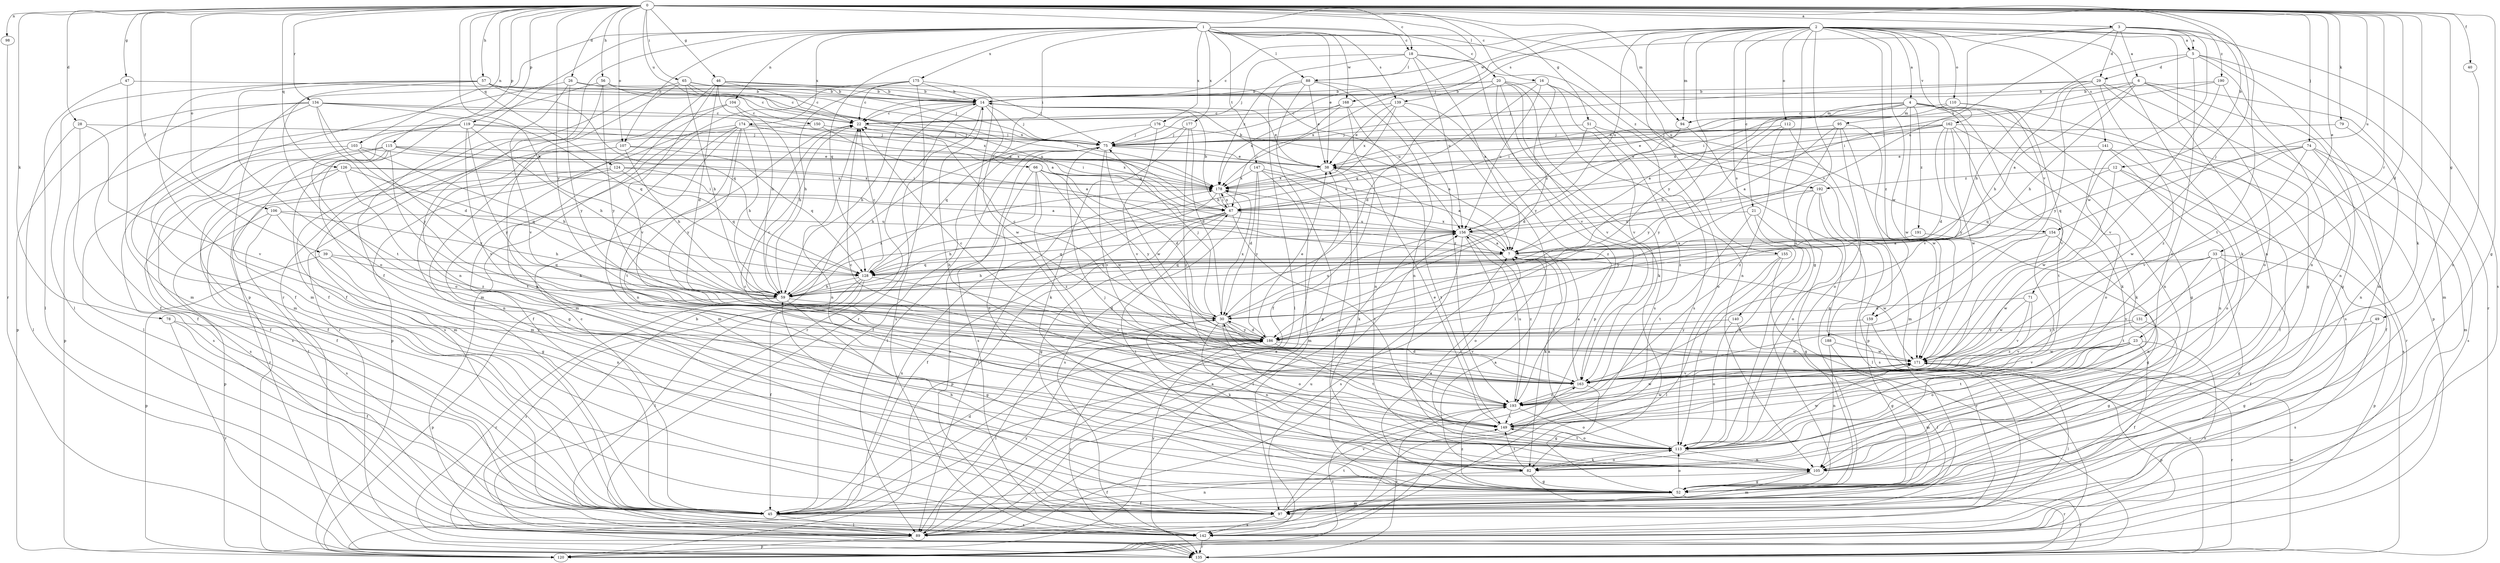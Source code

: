 strict digraph  {
0;
1;
2;
3;
4;
5;
6;
7;
12;
14;
16;
18;
20;
21;
22;
23;
26;
28;
29;
30;
33;
38;
39;
40;
45;
46;
47;
49;
51;
52;
56;
57;
59;
65;
66;
67;
71;
74;
75;
78;
79;
82;
88;
89;
94;
95;
97;
98;
103;
104;
105;
106;
107;
110;
112;
113;
115;
119;
120;
124;
126;
128;
131;
134;
135;
139;
140;
141;
142;
147;
149;
150;
154;
155;
156;
159;
162;
163;
168;
171;
174;
175;
176;
177;
178;
186;
188;
190;
191;
192;
193;
0 -> 3  [label=a];
0 -> 12  [label=b];
0 -> 16  [label=c];
0 -> 18  [label=c];
0 -> 23  [label=d];
0 -> 26  [label=d];
0 -> 28  [label=d];
0 -> 33  [label=e];
0 -> 39  [label=f];
0 -> 40  [label=f];
0 -> 46  [label=g];
0 -> 47  [label=g];
0 -> 49  [label=g];
0 -> 51  [label=g];
0 -> 52  [label=g];
0 -> 56  [label=h];
0 -> 57  [label=h];
0 -> 59  [label=h];
0 -> 65  [label=i];
0 -> 71  [label=j];
0 -> 74  [label=j];
0 -> 78  [label=k];
0 -> 79  [label=k];
0 -> 82  [label=k];
0 -> 88  [label=l];
0 -> 94  [label=m];
0 -> 98  [label=n];
0 -> 103  [label=n];
0 -> 106  [label=o];
0 -> 107  [label=o];
0 -> 115  [label=p];
0 -> 119  [label=p];
0 -> 124  [label=q];
0 -> 126  [label=q];
0 -> 131  [label=r];
0 -> 134  [label=r];
0 -> 150  [label=u];
0 -> 154  [label=u];
0 -> 186  [label=y];
1 -> 18  [label=c];
1 -> 20  [label=c];
1 -> 38  [label=e];
1 -> 45  [label=f];
1 -> 66  [label=i];
1 -> 88  [label=l];
1 -> 104  [label=n];
1 -> 107  [label=o];
1 -> 120  [label=p];
1 -> 128  [label=q];
1 -> 135  [label=r];
1 -> 139  [label=s];
1 -> 147  [label=t];
1 -> 154  [label=u];
1 -> 159  [label=v];
1 -> 168  [label=w];
1 -> 174  [label=x];
1 -> 175  [label=x];
1 -> 176  [label=x];
1 -> 177  [label=x];
2 -> 4  [label=a];
2 -> 5  [label=a];
2 -> 21  [label=c];
2 -> 22  [label=c];
2 -> 52  [label=g];
2 -> 82  [label=k];
2 -> 94  [label=m];
2 -> 105  [label=n];
2 -> 110  [label=o];
2 -> 112  [label=o];
2 -> 113  [label=o];
2 -> 139  [label=s];
2 -> 140  [label=s];
2 -> 141  [label=s];
2 -> 142  [label=s];
2 -> 155  [label=u];
2 -> 156  [label=u];
2 -> 159  [label=v];
2 -> 162  [label=v];
2 -> 168  [label=w];
2 -> 171  [label=w];
2 -> 186  [label=y];
2 -> 188  [label=z];
3 -> 5  [label=a];
3 -> 6  [label=a];
3 -> 29  [label=d];
3 -> 75  [label=j];
3 -> 149  [label=t];
3 -> 156  [label=u];
3 -> 171  [label=w];
3 -> 178  [label=x];
3 -> 190  [label=z];
4 -> 7  [label=a];
4 -> 52  [label=g];
4 -> 59  [label=h];
4 -> 67  [label=i];
4 -> 82  [label=k];
4 -> 94  [label=m];
4 -> 95  [label=m];
4 -> 105  [label=n];
4 -> 163  [label=v];
4 -> 171  [label=w];
4 -> 191  [label=z];
5 -> 29  [label=d];
5 -> 59  [label=h];
5 -> 97  [label=m];
5 -> 105  [label=n];
5 -> 113  [label=o];
5 -> 135  [label=r];
6 -> 7  [label=a];
6 -> 14  [label=b];
6 -> 52  [label=g];
6 -> 59  [label=h];
6 -> 67  [label=i];
6 -> 97  [label=m];
6 -> 113  [label=o];
7 -> 59  [label=h];
7 -> 128  [label=q];
7 -> 171  [label=w];
7 -> 178  [label=x];
12 -> 113  [label=o];
12 -> 128  [label=q];
12 -> 142  [label=s];
12 -> 171  [label=w];
12 -> 192  [label=z];
14 -> 22  [label=c];
14 -> 38  [label=e];
14 -> 59  [label=h];
14 -> 75  [label=j];
14 -> 135  [label=r];
14 -> 142  [label=s];
14 -> 171  [label=w];
16 -> 14  [label=b];
16 -> 128  [label=q];
16 -> 142  [label=s];
16 -> 156  [label=u];
16 -> 163  [label=v];
16 -> 186  [label=y];
18 -> 7  [label=a];
18 -> 75  [label=j];
18 -> 88  [label=l];
18 -> 156  [label=u];
18 -> 163  [label=v];
18 -> 178  [label=x];
18 -> 192  [label=z];
20 -> 14  [label=b];
20 -> 30  [label=d];
20 -> 82  [label=k];
20 -> 105  [label=n];
20 -> 120  [label=p];
20 -> 142  [label=s];
20 -> 163  [label=v];
20 -> 178  [label=x];
21 -> 52  [label=g];
21 -> 113  [label=o];
21 -> 149  [label=t];
21 -> 156  [label=u];
22 -> 75  [label=j];
22 -> 105  [label=n];
23 -> 45  [label=f];
23 -> 113  [label=o];
23 -> 142  [label=s];
23 -> 149  [label=t];
23 -> 163  [label=v];
23 -> 171  [label=w];
23 -> 193  [label=z];
26 -> 14  [label=b];
26 -> 45  [label=f];
26 -> 156  [label=u];
26 -> 163  [label=v];
26 -> 186  [label=y];
28 -> 45  [label=f];
28 -> 75  [label=j];
28 -> 89  [label=l];
28 -> 163  [label=v];
29 -> 14  [label=b];
29 -> 52  [label=g];
29 -> 59  [label=h];
29 -> 75  [label=j];
29 -> 120  [label=p];
29 -> 186  [label=y];
29 -> 193  [label=z];
30 -> 22  [label=c];
30 -> 75  [label=j];
30 -> 82  [label=k];
30 -> 105  [label=n];
30 -> 113  [label=o];
30 -> 156  [label=u];
30 -> 163  [label=v];
30 -> 178  [label=x];
30 -> 186  [label=y];
33 -> 45  [label=f];
33 -> 52  [label=g];
33 -> 120  [label=p];
33 -> 128  [label=q];
33 -> 149  [label=t];
33 -> 163  [label=v];
33 -> 171  [label=w];
38 -> 14  [label=b];
38 -> 82  [label=k];
38 -> 149  [label=t];
38 -> 178  [label=x];
39 -> 59  [label=h];
39 -> 105  [label=n];
39 -> 120  [label=p];
39 -> 128  [label=q];
40 -> 105  [label=n];
45 -> 7  [label=a];
45 -> 22  [label=c];
45 -> 30  [label=d];
45 -> 89  [label=l];
45 -> 105  [label=n];
45 -> 142  [label=s];
46 -> 14  [label=b];
46 -> 22  [label=c];
46 -> 30  [label=d];
46 -> 59  [label=h];
46 -> 75  [label=j];
46 -> 97  [label=m];
46 -> 156  [label=u];
46 -> 163  [label=v];
47 -> 14  [label=b];
47 -> 89  [label=l];
47 -> 97  [label=m];
49 -> 52  [label=g];
49 -> 142  [label=s];
49 -> 186  [label=y];
51 -> 75  [label=j];
51 -> 113  [label=o];
51 -> 156  [label=u];
51 -> 193  [label=z];
52 -> 7  [label=a];
52 -> 45  [label=f];
52 -> 59  [label=h];
52 -> 67  [label=i];
52 -> 97  [label=m];
52 -> 113  [label=o];
52 -> 135  [label=r];
52 -> 193  [label=z];
56 -> 14  [label=b];
56 -> 22  [label=c];
56 -> 45  [label=f];
56 -> 105  [label=n];
56 -> 186  [label=y];
57 -> 14  [label=b];
57 -> 22  [label=c];
57 -> 89  [label=l];
57 -> 97  [label=m];
57 -> 113  [label=o];
57 -> 128  [label=q];
57 -> 149  [label=t];
57 -> 178  [label=x];
59 -> 30  [label=d];
59 -> 52  [label=g];
59 -> 120  [label=p];
59 -> 135  [label=r];
59 -> 178  [label=x];
65 -> 7  [label=a];
65 -> 14  [label=b];
65 -> 45  [label=f];
65 -> 52  [label=g];
65 -> 59  [label=h];
65 -> 67  [label=i];
65 -> 75  [label=j];
66 -> 30  [label=d];
66 -> 113  [label=o];
66 -> 142  [label=s];
66 -> 171  [label=w];
66 -> 178  [label=x];
66 -> 186  [label=y];
66 -> 193  [label=z];
67 -> 14  [label=b];
67 -> 45  [label=f];
67 -> 52  [label=g];
67 -> 59  [label=h];
67 -> 120  [label=p];
67 -> 149  [label=t];
67 -> 156  [label=u];
67 -> 178  [label=x];
71 -> 30  [label=d];
71 -> 163  [label=v];
71 -> 171  [label=w];
71 -> 193  [label=z];
74 -> 38  [label=e];
74 -> 45  [label=f];
74 -> 97  [label=m];
74 -> 128  [label=q];
74 -> 142  [label=s];
74 -> 163  [label=v];
74 -> 171  [label=w];
75 -> 38  [label=e];
75 -> 45  [label=f];
75 -> 59  [label=h];
75 -> 89  [label=l];
75 -> 142  [label=s];
75 -> 156  [label=u];
75 -> 163  [label=v];
75 -> 171  [label=w];
78 -> 45  [label=f];
78 -> 135  [label=r];
78 -> 186  [label=y];
79 -> 75  [label=j];
79 -> 105  [label=n];
82 -> 7  [label=a];
82 -> 45  [label=f];
82 -> 52  [label=g];
82 -> 113  [label=o];
82 -> 135  [label=r];
82 -> 149  [label=t];
88 -> 14  [label=b];
88 -> 38  [label=e];
88 -> 89  [label=l];
88 -> 105  [label=n];
88 -> 120  [label=p];
88 -> 193  [label=z];
89 -> 14  [label=b];
89 -> 38  [label=e];
89 -> 120  [label=p];
89 -> 156  [label=u];
89 -> 186  [label=y];
94 -> 30  [label=d];
94 -> 120  [label=p];
95 -> 7  [label=a];
95 -> 75  [label=j];
95 -> 97  [label=m];
95 -> 113  [label=o];
95 -> 171  [label=w];
95 -> 186  [label=y];
97 -> 142  [label=s];
97 -> 149  [label=t];
97 -> 163  [label=v];
98 -> 135  [label=r];
103 -> 38  [label=e];
103 -> 45  [label=f];
103 -> 59  [label=h];
103 -> 142  [label=s];
103 -> 186  [label=y];
104 -> 22  [label=c];
104 -> 59  [label=h];
104 -> 97  [label=m];
104 -> 135  [label=r];
105 -> 52  [label=g];
105 -> 97  [label=m];
106 -> 52  [label=g];
106 -> 59  [label=h];
106 -> 120  [label=p];
106 -> 142  [label=s];
106 -> 156  [label=u];
107 -> 38  [label=e];
107 -> 52  [label=g];
107 -> 59  [label=h];
107 -> 97  [label=m];
107 -> 128  [label=q];
110 -> 22  [label=c];
110 -> 38  [label=e];
110 -> 142  [label=s];
110 -> 163  [label=v];
112 -> 52  [label=g];
112 -> 75  [label=j];
112 -> 186  [label=y];
112 -> 193  [label=z];
113 -> 7  [label=a];
113 -> 22  [label=c];
113 -> 75  [label=j];
113 -> 82  [label=k];
113 -> 105  [label=n];
113 -> 149  [label=t];
113 -> 171  [label=w];
115 -> 38  [label=e];
115 -> 45  [label=f];
115 -> 67  [label=i];
115 -> 97  [label=m];
115 -> 105  [label=n];
115 -> 142  [label=s];
115 -> 149  [label=t];
115 -> 178  [label=x];
119 -> 59  [label=h];
119 -> 67  [label=i];
119 -> 75  [label=j];
119 -> 89  [label=l];
119 -> 113  [label=o];
119 -> 120  [label=p];
119 -> 163  [label=v];
119 -> 186  [label=y];
120 -> 178  [label=x];
120 -> 193  [label=z];
124 -> 7  [label=a];
124 -> 89  [label=l];
124 -> 128  [label=q];
124 -> 135  [label=r];
124 -> 178  [label=x];
126 -> 45  [label=f];
126 -> 67  [label=i];
126 -> 128  [label=q];
126 -> 142  [label=s];
126 -> 178  [label=x];
126 -> 193  [label=z];
128 -> 22  [label=c];
128 -> 45  [label=f];
128 -> 59  [label=h];
128 -> 89  [label=l];
128 -> 135  [label=r];
128 -> 163  [label=v];
131 -> 52  [label=g];
131 -> 163  [label=v];
131 -> 186  [label=y];
134 -> 22  [label=c];
134 -> 30  [label=d];
134 -> 45  [label=f];
134 -> 97  [label=m];
134 -> 120  [label=p];
134 -> 128  [label=q];
134 -> 178  [label=x];
134 -> 186  [label=y];
135 -> 171  [label=w];
139 -> 22  [label=c];
139 -> 38  [label=e];
139 -> 59  [label=h];
139 -> 89  [label=l];
139 -> 178  [label=x];
139 -> 193  [label=z];
140 -> 89  [label=l];
140 -> 113  [label=o];
140 -> 186  [label=y];
141 -> 38  [label=e];
141 -> 45  [label=f];
141 -> 105  [label=n];
141 -> 113  [label=o];
142 -> 135  [label=r];
142 -> 186  [label=y];
147 -> 7  [label=a];
147 -> 30  [label=d];
147 -> 52  [label=g];
147 -> 97  [label=m];
147 -> 178  [label=x];
147 -> 186  [label=y];
149 -> 14  [label=b];
149 -> 38  [label=e];
149 -> 113  [label=o];
149 -> 171  [label=w];
150 -> 7  [label=a];
150 -> 75  [label=j];
150 -> 142  [label=s];
154 -> 7  [label=a];
154 -> 105  [label=n];
154 -> 149  [label=t];
154 -> 163  [label=v];
155 -> 89  [label=l];
155 -> 113  [label=o];
155 -> 128  [label=q];
155 -> 135  [label=r];
156 -> 7  [label=a];
156 -> 82  [label=k];
156 -> 89  [label=l];
156 -> 113  [label=o];
156 -> 128  [label=q];
156 -> 142  [label=s];
156 -> 193  [label=z];
159 -> 52  [label=g];
159 -> 135  [label=r];
159 -> 186  [label=y];
162 -> 30  [label=d];
162 -> 38  [label=e];
162 -> 67  [label=i];
162 -> 75  [label=j];
162 -> 82  [label=k];
162 -> 135  [label=r];
162 -> 149  [label=t];
162 -> 171  [label=w];
162 -> 178  [label=x];
162 -> 186  [label=y];
163 -> 7  [label=a];
163 -> 30  [label=d];
163 -> 52  [label=g];
163 -> 193  [label=z];
168 -> 22  [label=c];
168 -> 45  [label=f];
168 -> 67  [label=i];
168 -> 105  [label=n];
168 -> 178  [label=x];
171 -> 22  [label=c];
171 -> 89  [label=l];
171 -> 120  [label=p];
171 -> 135  [label=r];
171 -> 163  [label=v];
174 -> 45  [label=f];
174 -> 59  [label=h];
174 -> 75  [label=j];
174 -> 97  [label=m];
174 -> 105  [label=n];
174 -> 120  [label=p];
174 -> 149  [label=t];
174 -> 178  [label=x];
174 -> 186  [label=y];
175 -> 14  [label=b];
175 -> 22  [label=c];
175 -> 59  [label=h];
175 -> 89  [label=l];
175 -> 135  [label=r];
175 -> 193  [label=z];
176 -> 7  [label=a];
176 -> 75  [label=j];
176 -> 128  [label=q];
176 -> 163  [label=v];
177 -> 30  [label=d];
177 -> 75  [label=j];
177 -> 82  [label=k];
177 -> 193  [label=z];
178 -> 67  [label=i];
178 -> 89  [label=l];
178 -> 142  [label=s];
186 -> 22  [label=c];
186 -> 30  [label=d];
186 -> 38  [label=e];
186 -> 89  [label=l];
186 -> 135  [label=r];
186 -> 149  [label=t];
186 -> 171  [label=w];
188 -> 97  [label=m];
188 -> 105  [label=n];
188 -> 171  [label=w];
190 -> 14  [label=b];
190 -> 67  [label=i];
190 -> 105  [label=n];
190 -> 163  [label=v];
191 -> 7  [label=a];
191 -> 52  [label=g];
192 -> 67  [label=i];
192 -> 89  [label=l];
192 -> 113  [label=o];
192 -> 142  [label=s];
192 -> 186  [label=y];
193 -> 22  [label=c];
193 -> 113  [label=o];
193 -> 135  [label=r];
193 -> 149  [label=t];
193 -> 156  [label=u];
193 -> 171  [label=w];
}
